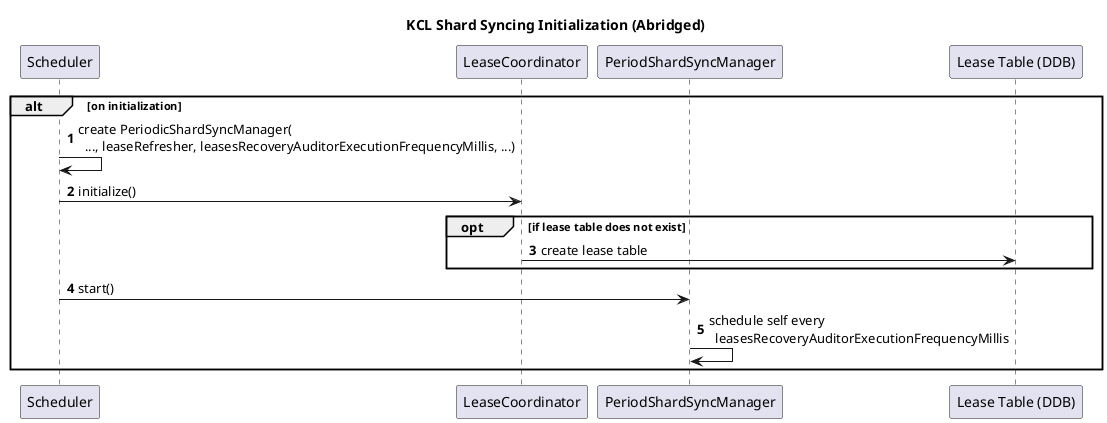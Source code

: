 @startuml
'https://plantuml.com/sequence-diagram

autonumber

title KCL Shard Syncing Initialization (Abridged)

participant Scheduler as S
participant LeaseCoordinator as LC
participant PeriodShardSyncManager as PSS
participant "Lease Table (DDB)" as DDB

alt on initialization
  S->S: create PeriodicShardSyncManager(\n  ..., leaseRefresher, leasesRecoveryAuditorExecutionFrequencyMillis, ...)
  S->LC: initialize()
  opt if lease table does not exist
    LC->DDB: create lease table
  end
  S->PSS: start()
  PSS->PSS: schedule self every\n  leasesRecoveryAuditorExecutionFrequencyMillis
end

@enduml

